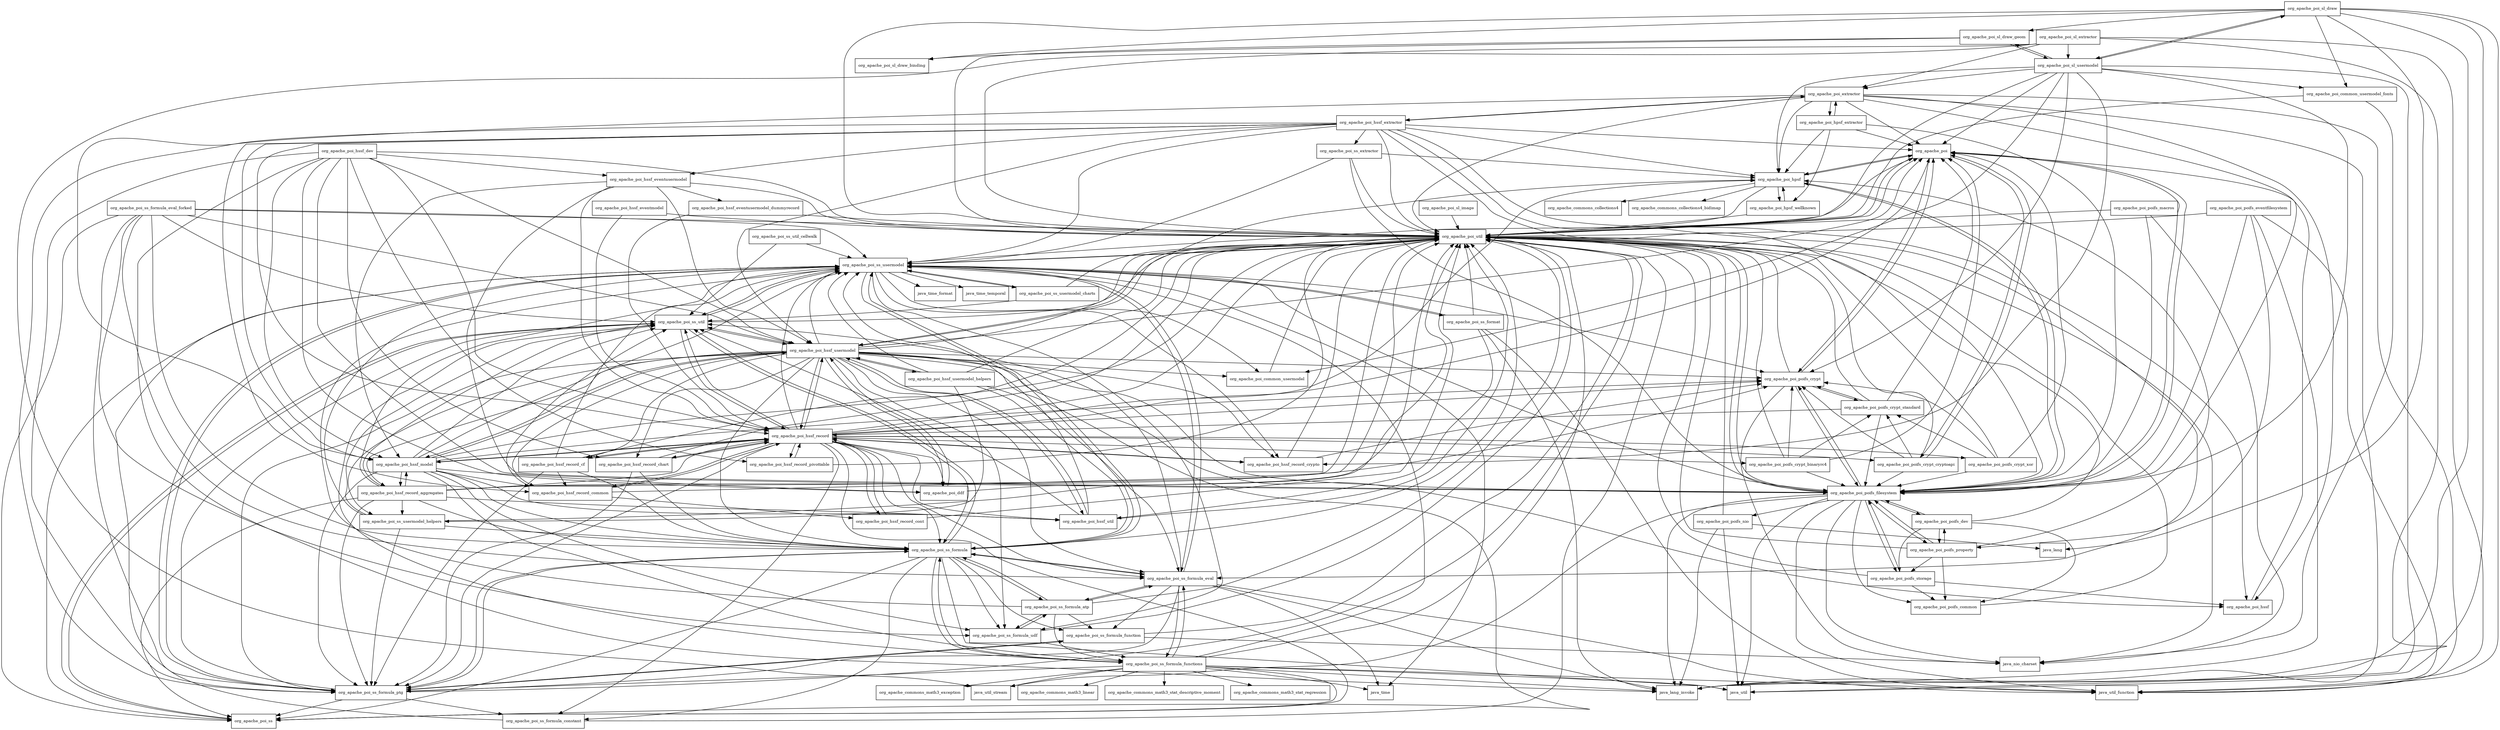 digraph poi_4_1_0_package_dependencies {
  node [shape = box, fontsize=10.0];
  org_apache_poi -> org_apache_poi_hpsf;
  org_apache_poi -> org_apache_poi_poifs_crypt;
  org_apache_poi -> org_apache_poi_poifs_crypt_cryptoapi;
  org_apache_poi -> org_apache_poi_poifs_filesystem;
  org_apache_poi -> org_apache_poi_util;
  org_apache_poi_common_usermodel -> org_apache_poi_util;
  org_apache_poi_common_usermodel_fonts -> java_nio_charset;
  org_apache_poi_common_usermodel_fonts -> org_apache_poi_util;
  org_apache_poi_ddf -> org_apache_poi_hssf_usermodel;
  org_apache_poi_ddf -> org_apache_poi_util;
  org_apache_poi_extractor -> java_lang_invoke;
  org_apache_poi_extractor -> java_util_function;
  org_apache_poi_extractor -> org_apache_poi;
  org_apache_poi_extractor -> org_apache_poi_hpsf;
  org_apache_poi_extractor -> org_apache_poi_hpsf_extractor;
  org_apache_poi_extractor -> org_apache_poi_hssf;
  org_apache_poi_extractor -> org_apache_poi_hssf_extractor;
  org_apache_poi_extractor -> org_apache_poi_hssf_model;
  org_apache_poi_extractor -> org_apache_poi_poifs_filesystem;
  org_apache_poi_extractor -> org_apache_poi_util;
  org_apache_poi_hpsf -> org_apache_commons_collections4;
  org_apache_poi_hpsf -> org_apache_commons_collections4_bidimap;
  org_apache_poi_hpsf -> org_apache_poi;
  org_apache_poi_hpsf -> org_apache_poi_hpsf_wellknown;
  org_apache_poi_hpsf -> org_apache_poi_poifs_filesystem;
  org_apache_poi_hpsf -> org_apache_poi_util;
  org_apache_poi_hpsf_extractor -> org_apache_poi;
  org_apache_poi_hpsf_extractor -> org_apache_poi_extractor;
  org_apache_poi_hpsf_extractor -> org_apache_poi_hpsf;
  org_apache_poi_hpsf_extractor -> org_apache_poi_hpsf_wellknown;
  org_apache_poi_hpsf_extractor -> org_apache_poi_poifs_filesystem;
  org_apache_poi_hpsf_wellknown -> org_apache_poi_hpsf;
  org_apache_poi_hpsf_wellknown -> org_apache_poi_util;
  org_apache_poi_hssf -> org_apache_poi;
  org_apache_poi_hssf_dev -> java_lang_invoke;
  org_apache_poi_hssf_dev -> org_apache_poi_ddf;
  org_apache_poi_hssf_dev -> org_apache_poi_hssf_eventusermodel;
  org_apache_poi_hssf_dev -> org_apache_poi_hssf_model;
  org_apache_poi_hssf_dev -> org_apache_poi_hssf_record;
  org_apache_poi_hssf_dev -> org_apache_poi_hssf_record_chart;
  org_apache_poi_hssf_dev -> org_apache_poi_hssf_record_pivottable;
  org_apache_poi_hssf_dev -> org_apache_poi_hssf_usermodel;
  org_apache_poi_hssf_dev -> org_apache_poi_poifs_filesystem;
  org_apache_poi_hssf_dev -> org_apache_poi_ss_formula_ptg;
  org_apache_poi_hssf_dev -> org_apache_poi_util;
  org_apache_poi_hssf_eventmodel -> org_apache_poi_hssf_record;
  org_apache_poi_hssf_eventmodel -> org_apache_poi_util;
  org_apache_poi_hssf_eventusermodel -> org_apache_poi_hssf_eventusermodel_dummyrecord;
  org_apache_poi_hssf_eventusermodel -> org_apache_poi_hssf_model;
  org_apache_poi_hssf_eventusermodel -> org_apache_poi_hssf_record;
  org_apache_poi_hssf_eventusermodel -> org_apache_poi_hssf_usermodel;
  org_apache_poi_hssf_eventusermodel -> org_apache_poi_poifs_filesystem;
  org_apache_poi_hssf_eventusermodel -> org_apache_poi_util;
  org_apache_poi_hssf_eventusermodel_dummyrecord -> org_apache_poi_hssf_record;
  org_apache_poi_hssf_eventusermodel_dummyrecord -> org_apache_poi_util;
  org_apache_poi_hssf_extractor -> org_apache_poi;
  org_apache_poi_hssf_extractor -> org_apache_poi_extractor;
  org_apache_poi_hssf_extractor -> org_apache_poi_hpsf;
  org_apache_poi_hssf_extractor -> org_apache_poi_hssf;
  org_apache_poi_hssf_extractor -> org_apache_poi_hssf_eventusermodel;
  org_apache_poi_hssf_extractor -> org_apache_poi_hssf_model;
  org_apache_poi_hssf_extractor -> org_apache_poi_hssf_record;
  org_apache_poi_hssf_extractor -> org_apache_poi_hssf_record_common;
  org_apache_poi_hssf_extractor -> org_apache_poi_hssf_usermodel;
  org_apache_poi_hssf_extractor -> org_apache_poi_poifs_filesystem;
  org_apache_poi_hssf_extractor -> org_apache_poi_ss_extractor;
  org_apache_poi_hssf_extractor -> org_apache_poi_ss_formula_eval;
  org_apache_poi_hssf_extractor -> org_apache_poi_ss_formula_ptg;
  org_apache_poi_hssf_extractor -> org_apache_poi_ss_usermodel;
  org_apache_poi_hssf_extractor -> org_apache_poi_util;
  org_apache_poi_hssf_model -> org_apache_poi_ddf;
  org_apache_poi_hssf_model -> org_apache_poi_hssf_record;
  org_apache_poi_hssf_model -> org_apache_poi_hssf_record_aggregates;
  org_apache_poi_hssf_model -> org_apache_poi_hssf_record_common;
  org_apache_poi_hssf_model -> org_apache_poi_hssf_usermodel;
  org_apache_poi_hssf_model -> org_apache_poi_hssf_util;
  org_apache_poi_hssf_model -> org_apache_poi_poifs_crypt;
  org_apache_poi_hssf_model -> org_apache_poi_ss_formula;
  org_apache_poi_hssf_model -> org_apache_poi_ss_formula_functions;
  org_apache_poi_hssf_model -> org_apache_poi_ss_formula_ptg;
  org_apache_poi_hssf_model -> org_apache_poi_ss_formula_udf;
  org_apache_poi_hssf_model -> org_apache_poi_ss_usermodel;
  org_apache_poi_hssf_model -> org_apache_poi_ss_util;
  org_apache_poi_hssf_model -> org_apache_poi_util;
  org_apache_poi_hssf_record -> org_apache_poi;
  org_apache_poi_hssf_record -> org_apache_poi_ddf;
  org_apache_poi_hssf_record -> org_apache_poi_hpsf;
  org_apache_poi_hssf_record -> org_apache_poi_hssf_model;
  org_apache_poi_hssf_record -> org_apache_poi_hssf_record_cf;
  org_apache_poi_hssf_record -> org_apache_poi_hssf_record_chart;
  org_apache_poi_hssf_record -> org_apache_poi_hssf_record_common;
  org_apache_poi_hssf_record -> org_apache_poi_hssf_record_cont;
  org_apache_poi_hssf_record -> org_apache_poi_hssf_record_crypto;
  org_apache_poi_hssf_record -> org_apache_poi_hssf_record_pivottable;
  org_apache_poi_hssf_record -> org_apache_poi_hssf_usermodel;
  org_apache_poi_hssf_record -> org_apache_poi_hssf_util;
  org_apache_poi_hssf_record -> org_apache_poi_poifs_crypt;
  org_apache_poi_hssf_record -> org_apache_poi_poifs_crypt_binaryrc4;
  org_apache_poi_hssf_record -> org_apache_poi_poifs_crypt_cryptoapi;
  org_apache_poi_hssf_record -> org_apache_poi_poifs_crypt_xor;
  org_apache_poi_hssf_record -> org_apache_poi_ss;
  org_apache_poi_hssf_record -> org_apache_poi_ss_formula;
  org_apache_poi_hssf_record -> org_apache_poi_ss_formula_constant;
  org_apache_poi_hssf_record -> org_apache_poi_ss_formula_eval;
  org_apache_poi_hssf_record -> org_apache_poi_ss_formula_ptg;
  org_apache_poi_hssf_record -> org_apache_poi_ss_usermodel;
  org_apache_poi_hssf_record -> org_apache_poi_ss_util;
  org_apache_poi_hssf_record -> org_apache_poi_util;
  org_apache_poi_hssf_record_aggregates -> org_apache_poi_hssf_model;
  org_apache_poi_hssf_record_aggregates -> org_apache_poi_hssf_record;
  org_apache_poi_hssf_record_aggregates -> org_apache_poi_hssf_util;
  org_apache_poi_hssf_record_aggregates -> org_apache_poi_poifs_crypt;
  org_apache_poi_hssf_record_aggregates -> org_apache_poi_ss;
  org_apache_poi_hssf_record_aggregates -> org_apache_poi_ss_formula;
  org_apache_poi_hssf_record_aggregates -> org_apache_poi_ss_formula_ptg;
  org_apache_poi_hssf_record_aggregates -> org_apache_poi_ss_usermodel;
  org_apache_poi_hssf_record_aggregates -> org_apache_poi_ss_usermodel_helpers;
  org_apache_poi_hssf_record_aggregates -> org_apache_poi_ss_util;
  org_apache_poi_hssf_record_aggregates -> org_apache_poi_util;
  org_apache_poi_hssf_record_cf -> org_apache_poi_hssf_record;
  org_apache_poi_hssf_record_cf -> org_apache_poi_hssf_record_common;
  org_apache_poi_hssf_record_cf -> org_apache_poi_ss_formula;
  org_apache_poi_hssf_record_cf -> org_apache_poi_ss_formula_ptg;
  org_apache_poi_hssf_record_cf -> org_apache_poi_ss_usermodel;
  org_apache_poi_hssf_record_cf -> org_apache_poi_util;
  org_apache_poi_hssf_record_chart -> org_apache_poi_hssf_record;
  org_apache_poi_hssf_record_chart -> org_apache_poi_ss_formula;
  org_apache_poi_hssf_record_chart -> org_apache_poi_ss_formula_ptg;
  org_apache_poi_hssf_record_chart -> org_apache_poi_util;
  org_apache_poi_hssf_record_common -> org_apache_poi_hssf_record;
  org_apache_poi_hssf_record_common -> org_apache_poi_hssf_record_cont;
  org_apache_poi_hssf_record_common -> org_apache_poi_ss_util;
  org_apache_poi_hssf_record_common -> org_apache_poi_util;
  org_apache_poi_hssf_record_cont -> org_apache_poi_hssf_record;
  org_apache_poi_hssf_record_cont -> org_apache_poi_util;
  org_apache_poi_hssf_record_crypto -> org_apache_poi_hssf_record;
  org_apache_poi_hssf_record_crypto -> org_apache_poi_poifs_crypt;
  org_apache_poi_hssf_record_crypto -> org_apache_poi_util;
  org_apache_poi_hssf_record_pivottable -> org_apache_poi_hssf_record;
  org_apache_poi_hssf_record_pivottable -> org_apache_poi_util;
  org_apache_poi_hssf_usermodel -> org_apache_poi;
  org_apache_poi_hssf_usermodel -> org_apache_poi_common_usermodel;
  org_apache_poi_hssf_usermodel -> org_apache_poi_ddf;
  org_apache_poi_hssf_usermodel -> org_apache_poi_hpsf;
  org_apache_poi_hssf_usermodel -> org_apache_poi_hssf;
  org_apache_poi_hssf_usermodel -> org_apache_poi_hssf_model;
  org_apache_poi_hssf_usermodel -> org_apache_poi_hssf_record;
  org_apache_poi_hssf_usermodel -> org_apache_poi_hssf_record_aggregates;
  org_apache_poi_hssf_usermodel -> org_apache_poi_hssf_record_cf;
  org_apache_poi_hssf_usermodel -> org_apache_poi_hssf_record_chart;
  org_apache_poi_hssf_usermodel -> org_apache_poi_hssf_record_common;
  org_apache_poi_hssf_usermodel -> org_apache_poi_hssf_record_crypto;
  org_apache_poi_hssf_usermodel -> org_apache_poi_hssf_usermodel_helpers;
  org_apache_poi_hssf_usermodel -> org_apache_poi_hssf_util;
  org_apache_poi_hssf_usermodel -> org_apache_poi_poifs_crypt;
  org_apache_poi_hssf_usermodel -> org_apache_poi_poifs_filesystem;
  org_apache_poi_hssf_usermodel -> org_apache_poi_ss;
  org_apache_poi_hssf_usermodel -> org_apache_poi_ss_formula;
  org_apache_poi_hssf_usermodel -> org_apache_poi_ss_formula_eval;
  org_apache_poi_hssf_usermodel -> org_apache_poi_ss_formula_ptg;
  org_apache_poi_hssf_usermodel -> org_apache_poi_ss_formula_udf;
  org_apache_poi_hssf_usermodel -> org_apache_poi_ss_usermodel;
  org_apache_poi_hssf_usermodel -> org_apache_poi_ss_usermodel_helpers;
  org_apache_poi_hssf_usermodel -> org_apache_poi_ss_util;
  org_apache_poi_hssf_usermodel -> org_apache_poi_util;
  org_apache_poi_hssf_usermodel_helpers -> org_apache_poi_hssf_usermodel;
  org_apache_poi_hssf_usermodel_helpers -> org_apache_poi_ss_formula;
  org_apache_poi_hssf_usermodel_helpers -> org_apache_poi_ss_formula_eval;
  org_apache_poi_hssf_usermodel_helpers -> org_apache_poi_ss_usermodel;
  org_apache_poi_hssf_usermodel_helpers -> org_apache_poi_ss_usermodel_helpers;
  org_apache_poi_hssf_usermodel_helpers -> org_apache_poi_util;
  org_apache_poi_hssf_util -> org_apache_poi_hssf_usermodel;
  org_apache_poi_hssf_util -> org_apache_poi_ss_usermodel;
  org_apache_poi_hssf_util -> org_apache_poi_ss_util;
  org_apache_poi_hssf_util -> org_apache_poi_util;
  org_apache_poi_poifs_common -> org_apache_poi_util;
  org_apache_poi_poifs_crypt -> java_nio_charset;
  org_apache_poi_poifs_crypt -> org_apache_poi;
  org_apache_poi_poifs_crypt -> org_apache_poi_poifs_crypt_standard;
  org_apache_poi_poifs_crypt -> org_apache_poi_poifs_filesystem;
  org_apache_poi_poifs_crypt -> org_apache_poi_util;
  org_apache_poi_poifs_crypt_binaryrc4 -> org_apache_poi;
  org_apache_poi_poifs_crypt_binaryrc4 -> org_apache_poi_poifs_crypt;
  org_apache_poi_poifs_crypt_binaryrc4 -> org_apache_poi_poifs_crypt_standard;
  org_apache_poi_poifs_crypt_binaryrc4 -> org_apache_poi_poifs_filesystem;
  org_apache_poi_poifs_crypt_binaryrc4 -> org_apache_poi_util;
  org_apache_poi_poifs_crypt_cryptoapi -> org_apache_poi;
  org_apache_poi_poifs_crypt_cryptoapi -> org_apache_poi_poifs_crypt;
  org_apache_poi_poifs_crypt_cryptoapi -> org_apache_poi_poifs_crypt_standard;
  org_apache_poi_poifs_crypt_cryptoapi -> org_apache_poi_poifs_filesystem;
  org_apache_poi_poifs_crypt_cryptoapi -> org_apache_poi_util;
  org_apache_poi_poifs_crypt_standard -> org_apache_poi;
  org_apache_poi_poifs_crypt_standard -> org_apache_poi_hssf_record;
  org_apache_poi_poifs_crypt_standard -> org_apache_poi_poifs_crypt;
  org_apache_poi_poifs_crypt_standard -> org_apache_poi_poifs_filesystem;
  org_apache_poi_poifs_crypt_standard -> org_apache_poi_util;
  org_apache_poi_poifs_crypt_xor -> org_apache_poi;
  org_apache_poi_poifs_crypt_xor -> org_apache_poi_poifs_crypt;
  org_apache_poi_poifs_crypt_xor -> org_apache_poi_poifs_crypt_standard;
  org_apache_poi_poifs_crypt_xor -> org_apache_poi_poifs_filesystem;
  org_apache_poi_poifs_crypt_xor -> org_apache_poi_util;
  org_apache_poi_poifs_dev -> org_apache_poi_poifs_common;
  org_apache_poi_poifs_dev -> org_apache_poi_poifs_filesystem;
  org_apache_poi_poifs_dev -> org_apache_poi_poifs_property;
  org_apache_poi_poifs_dev -> org_apache_poi_poifs_storage;
  org_apache_poi_poifs_dev -> org_apache_poi_util;
  org_apache_poi_poifs_eventfilesystem -> java_lang_invoke;
  org_apache_poi_poifs_eventfilesystem -> java_util_function;
  org_apache_poi_poifs_eventfilesystem -> org_apache_poi_poifs_filesystem;
  org_apache_poi_poifs_eventfilesystem -> org_apache_poi_poifs_property;
  org_apache_poi_poifs_eventfilesystem -> org_apache_poi_util;
  org_apache_poi_poifs_filesystem -> java_lang_invoke;
  org_apache_poi_poifs_filesystem -> java_nio_charset;
  org_apache_poi_poifs_filesystem -> java_util;
  org_apache_poi_poifs_filesystem -> java_util_function;
  org_apache_poi_poifs_filesystem -> java_util_stream;
  org_apache_poi_poifs_filesystem -> org_apache_poi;
  org_apache_poi_poifs_filesystem -> org_apache_poi_hpsf;
  org_apache_poi_poifs_filesystem -> org_apache_poi_poifs_common;
  org_apache_poi_poifs_filesystem -> org_apache_poi_poifs_crypt;
  org_apache_poi_poifs_filesystem -> org_apache_poi_poifs_dev;
  org_apache_poi_poifs_filesystem -> org_apache_poi_poifs_nio;
  org_apache_poi_poifs_filesystem -> org_apache_poi_poifs_property;
  org_apache_poi_poifs_filesystem -> org_apache_poi_poifs_storage;
  org_apache_poi_poifs_filesystem -> org_apache_poi_util;
  org_apache_poi_poifs_macros -> java_nio_charset;
  org_apache_poi_poifs_macros -> org_apache_poi_poifs_filesystem;
  org_apache_poi_poifs_macros -> org_apache_poi_util;
  org_apache_poi_poifs_nio -> java_lang;
  org_apache_poi_poifs_nio -> java_lang_invoke;
  org_apache_poi_poifs_nio -> java_util;
  org_apache_poi_poifs_nio -> org_apache_poi_util;
  org_apache_poi_poifs_property -> org_apache_poi_hpsf;
  org_apache_poi_poifs_property -> org_apache_poi_poifs_common;
  org_apache_poi_poifs_property -> org_apache_poi_poifs_dev;
  org_apache_poi_poifs_property -> org_apache_poi_poifs_filesystem;
  org_apache_poi_poifs_property -> org_apache_poi_poifs_storage;
  org_apache_poi_poifs_property -> org_apache_poi_util;
  org_apache_poi_poifs_storage -> org_apache_poi_hssf;
  org_apache_poi_poifs_storage -> org_apache_poi_poifs_common;
  org_apache_poi_poifs_storage -> org_apache_poi_poifs_filesystem;
  org_apache_poi_poifs_storage -> org_apache_poi_util;
  org_apache_poi_sl_draw -> java_lang;
  org_apache_poi_sl_draw -> java_lang_invoke;
  org_apache_poi_sl_draw -> java_util;
  org_apache_poi_sl_draw -> java_util_function;
  org_apache_poi_sl_draw -> org_apache_poi_common_usermodel_fonts;
  org_apache_poi_sl_draw -> org_apache_poi_sl_draw_binding;
  org_apache_poi_sl_draw -> org_apache_poi_sl_draw_geom;
  org_apache_poi_sl_draw -> org_apache_poi_sl_usermodel;
  org_apache_poi_sl_draw -> org_apache_poi_util;
  org_apache_poi_sl_draw_geom -> org_apache_poi_sl_draw_binding;
  org_apache_poi_sl_draw_geom -> org_apache_poi_sl_usermodel;
  org_apache_poi_sl_draw_geom -> org_apache_poi_util;
  org_apache_poi_sl_extractor -> java_lang_invoke;
  org_apache_poi_sl_extractor -> java_util_function;
  org_apache_poi_sl_extractor -> java_util_stream;
  org_apache_poi_sl_extractor -> org_apache_poi_extractor;
  org_apache_poi_sl_extractor -> org_apache_poi_sl_usermodel;
  org_apache_poi_sl_extractor -> org_apache_poi_util;
  org_apache_poi_sl_image -> org_apache_poi_util;
  org_apache_poi_sl_usermodel -> java_util;
  org_apache_poi_sl_usermodel -> org_apache_poi;
  org_apache_poi_sl_usermodel -> org_apache_poi_common_usermodel;
  org_apache_poi_sl_usermodel -> org_apache_poi_common_usermodel_fonts;
  org_apache_poi_sl_usermodel -> org_apache_poi_extractor;
  org_apache_poi_sl_usermodel -> org_apache_poi_hpsf;
  org_apache_poi_sl_usermodel -> org_apache_poi_hssf_record_crypto;
  org_apache_poi_sl_usermodel -> org_apache_poi_poifs_crypt;
  org_apache_poi_sl_usermodel -> org_apache_poi_poifs_filesystem;
  org_apache_poi_sl_usermodel -> org_apache_poi_sl_draw;
  org_apache_poi_sl_usermodel -> org_apache_poi_sl_draw_geom;
  org_apache_poi_sl_usermodel -> org_apache_poi_util;
  org_apache_poi_ss -> org_apache_poi_ss_util;
  org_apache_poi_ss_extractor -> org_apache_poi_hpsf;
  org_apache_poi_ss_extractor -> org_apache_poi_poifs_filesystem;
  org_apache_poi_ss_extractor -> org_apache_poi_ss_usermodel;
  org_apache_poi_ss_extractor -> org_apache_poi_util;
  org_apache_poi_ss_format -> java_lang_invoke;
  org_apache_poi_ss_format -> java_util_function;
  org_apache_poi_ss_format -> org_apache_poi_hssf_util;
  org_apache_poi_ss_format -> org_apache_poi_ss_usermodel;
  org_apache_poi_ss_format -> org_apache_poi_util;
  org_apache_poi_ss_formula -> java_util;
  org_apache_poi_ss_formula -> org_apache_poi_ss;
  org_apache_poi_ss_formula -> org_apache_poi_ss_formula_atp;
  org_apache_poi_ss_formula -> org_apache_poi_ss_formula_constant;
  org_apache_poi_ss_formula -> org_apache_poi_ss_formula_eval;
  org_apache_poi_ss_formula -> org_apache_poi_ss_formula_function;
  org_apache_poi_ss_formula -> org_apache_poi_ss_formula_functions;
  org_apache_poi_ss_formula -> org_apache_poi_ss_formula_ptg;
  org_apache_poi_ss_formula -> org_apache_poi_ss_formula_udf;
  org_apache_poi_ss_formula -> org_apache_poi_ss_usermodel;
  org_apache_poi_ss_formula -> org_apache_poi_ss_util;
  org_apache_poi_ss_formula -> org_apache_poi_util;
  org_apache_poi_ss_formula_atp -> org_apache_poi_ss_formula;
  org_apache_poi_ss_formula_atp -> org_apache_poi_ss_formula_eval;
  org_apache_poi_ss_formula_atp -> org_apache_poi_ss_formula_function;
  org_apache_poi_ss_formula_atp -> org_apache_poi_ss_formula_functions;
  org_apache_poi_ss_formula_atp -> org_apache_poi_ss_formula_udf;
  org_apache_poi_ss_formula_atp -> org_apache_poi_ss_usermodel;
  org_apache_poi_ss_formula_atp -> org_apache_poi_util;
  org_apache_poi_ss_formula_constant -> org_apache_poi_ss_usermodel;
  org_apache_poi_ss_formula_constant -> org_apache_poi_util;
  org_apache_poi_ss_formula_eval -> java_lang_invoke;
  org_apache_poi_ss_formula_eval -> java_time;
  org_apache_poi_ss_formula_eval -> java_util_function;
  org_apache_poi_ss_formula_eval -> org_apache_poi_ss_formula;
  org_apache_poi_ss_formula_eval -> org_apache_poi_ss_formula_atp;
  org_apache_poi_ss_formula_eval -> org_apache_poi_ss_formula_function;
  org_apache_poi_ss_formula_eval -> org_apache_poi_ss_formula_functions;
  org_apache_poi_ss_formula_eval -> org_apache_poi_ss_formula_ptg;
  org_apache_poi_ss_formula_eval -> org_apache_poi_ss_usermodel;
  org_apache_poi_ss_formula_eval -> org_apache_poi_ss_util;
  org_apache_poi_ss_formula_eval_forked -> org_apache_poi_hssf_usermodel;
  org_apache_poi_ss_formula_eval_forked -> org_apache_poi_ss;
  org_apache_poi_ss_formula_eval_forked -> org_apache_poi_ss_formula;
  org_apache_poi_ss_formula_eval_forked -> org_apache_poi_ss_formula_eval;
  org_apache_poi_ss_formula_eval_forked -> org_apache_poi_ss_formula_ptg;
  org_apache_poi_ss_formula_eval_forked -> org_apache_poi_ss_formula_udf;
  org_apache_poi_ss_formula_eval_forked -> org_apache_poi_ss_usermodel;
  org_apache_poi_ss_formula_eval_forked -> org_apache_poi_ss_util;
  org_apache_poi_ss_formula_eval_forked -> org_apache_poi_util;
  org_apache_poi_ss_formula_function -> java_nio_charset;
  org_apache_poi_ss_formula_function -> org_apache_poi_ss_formula_ptg;
  org_apache_poi_ss_formula_function -> org_apache_poi_util;
  org_apache_poi_ss_formula_functions -> java_lang_invoke;
  org_apache_poi_ss_formula_functions -> java_time;
  org_apache_poi_ss_formula_functions -> java_util;
  org_apache_poi_ss_formula_functions -> java_util_function;
  org_apache_poi_ss_formula_functions -> java_util_stream;
  org_apache_poi_ss_formula_functions -> org_apache_commons_math3_exception;
  org_apache_poi_ss_formula_functions -> org_apache_commons_math3_linear;
  org_apache_poi_ss_formula_functions -> org_apache_commons_math3_stat_descriptive_moment;
  org_apache_poi_ss_formula_functions -> org_apache_commons_math3_stat_regression;
  org_apache_poi_ss_formula_functions -> org_apache_poi_ss;
  org_apache_poi_ss_formula_functions -> org_apache_poi_ss_formula;
  org_apache_poi_ss_formula_functions -> org_apache_poi_ss_formula_eval;
  org_apache_poi_ss_formula_functions -> org_apache_poi_ss_formula_ptg;
  org_apache_poi_ss_formula_functions -> org_apache_poi_ss_usermodel;
  org_apache_poi_ss_formula_functions -> org_apache_poi_ss_util;
  org_apache_poi_ss_formula_functions -> org_apache_poi_util;
  org_apache_poi_ss_formula_ptg -> org_apache_poi_ss;
  org_apache_poi_ss_formula_ptg -> org_apache_poi_ss_formula;
  org_apache_poi_ss_formula_ptg -> org_apache_poi_ss_formula_constant;
  org_apache_poi_ss_formula_ptg -> org_apache_poi_ss_formula_function;
  org_apache_poi_ss_formula_ptg -> org_apache_poi_ss_usermodel;
  org_apache_poi_ss_formula_ptg -> org_apache_poi_ss_util;
  org_apache_poi_ss_formula_ptg -> org_apache_poi_util;
  org_apache_poi_ss_formula_udf -> org_apache_poi_ss_formula_atp;
  org_apache_poi_ss_formula_udf -> org_apache_poi_ss_formula_functions;
  org_apache_poi_ss_formula_udf -> org_apache_poi_util;
  org_apache_poi_ss_usermodel -> java_time;
  org_apache_poi_ss_usermodel -> java_time_format;
  org_apache_poi_ss_usermodel -> java_time_temporal;
  org_apache_poi_ss_usermodel -> org_apache_poi;
  org_apache_poi_ss_usermodel -> org_apache_poi_common_usermodel;
  org_apache_poi_ss_usermodel -> org_apache_poi_hssf_record_crypto;
  org_apache_poi_ss_usermodel -> org_apache_poi_poifs_crypt;
  org_apache_poi_ss_usermodel -> org_apache_poi_poifs_filesystem;
  org_apache_poi_ss_usermodel -> org_apache_poi_ss;
  org_apache_poi_ss_usermodel -> org_apache_poi_ss_format;
  org_apache_poi_ss_usermodel -> org_apache_poi_ss_formula;
  org_apache_poi_ss_usermodel -> org_apache_poi_ss_formula_eval;
  org_apache_poi_ss_usermodel -> org_apache_poi_ss_formula_ptg;
  org_apache_poi_ss_usermodel -> org_apache_poi_ss_formula_udf;
  org_apache_poi_ss_usermodel -> org_apache_poi_ss_usermodel_charts;
  org_apache_poi_ss_usermodel -> org_apache_poi_ss_util;
  org_apache_poi_ss_usermodel -> org_apache_poi_util;
  org_apache_poi_ss_usermodel_charts -> org_apache_poi_ss_usermodel;
  org_apache_poi_ss_usermodel_charts -> org_apache_poi_ss_util;
  org_apache_poi_ss_usermodel_charts -> org_apache_poi_util;
  org_apache_poi_ss_usermodel_helpers -> org_apache_poi_ss_formula;
  org_apache_poi_ss_usermodel_helpers -> org_apache_poi_ss_formula_ptg;
  org_apache_poi_ss_usermodel_helpers -> org_apache_poi_ss_usermodel;
  org_apache_poi_ss_usermodel_helpers -> org_apache_poi_ss_util;
  org_apache_poi_ss_usermodel_helpers -> org_apache_poi_util;
  org_apache_poi_ss_util -> org_apache_poi_hssf_record;
  org_apache_poi_ss_util -> org_apache_poi_hssf_usermodel;
  org_apache_poi_ss_util -> org_apache_poi_ss;
  org_apache_poi_ss_util -> org_apache_poi_ss_formula;
  org_apache_poi_ss_util -> org_apache_poi_ss_usermodel;
  org_apache_poi_ss_util -> org_apache_poi_util;
  org_apache_poi_ss_util_cellwalk -> org_apache_poi_ss_usermodel;
  org_apache_poi_ss_util_cellwalk -> org_apache_poi_ss_util;
  org_apache_poi_util -> java_nio_charset;
  org_apache_poi_util -> org_apache_poi;
  org_apache_poi_util -> org_apache_poi_hssf_usermodel;
  org_apache_poi_util -> org_apache_poi_poifs_filesystem;
  org_apache_poi_util -> org_apache_poi_ss_usermodel;
}

